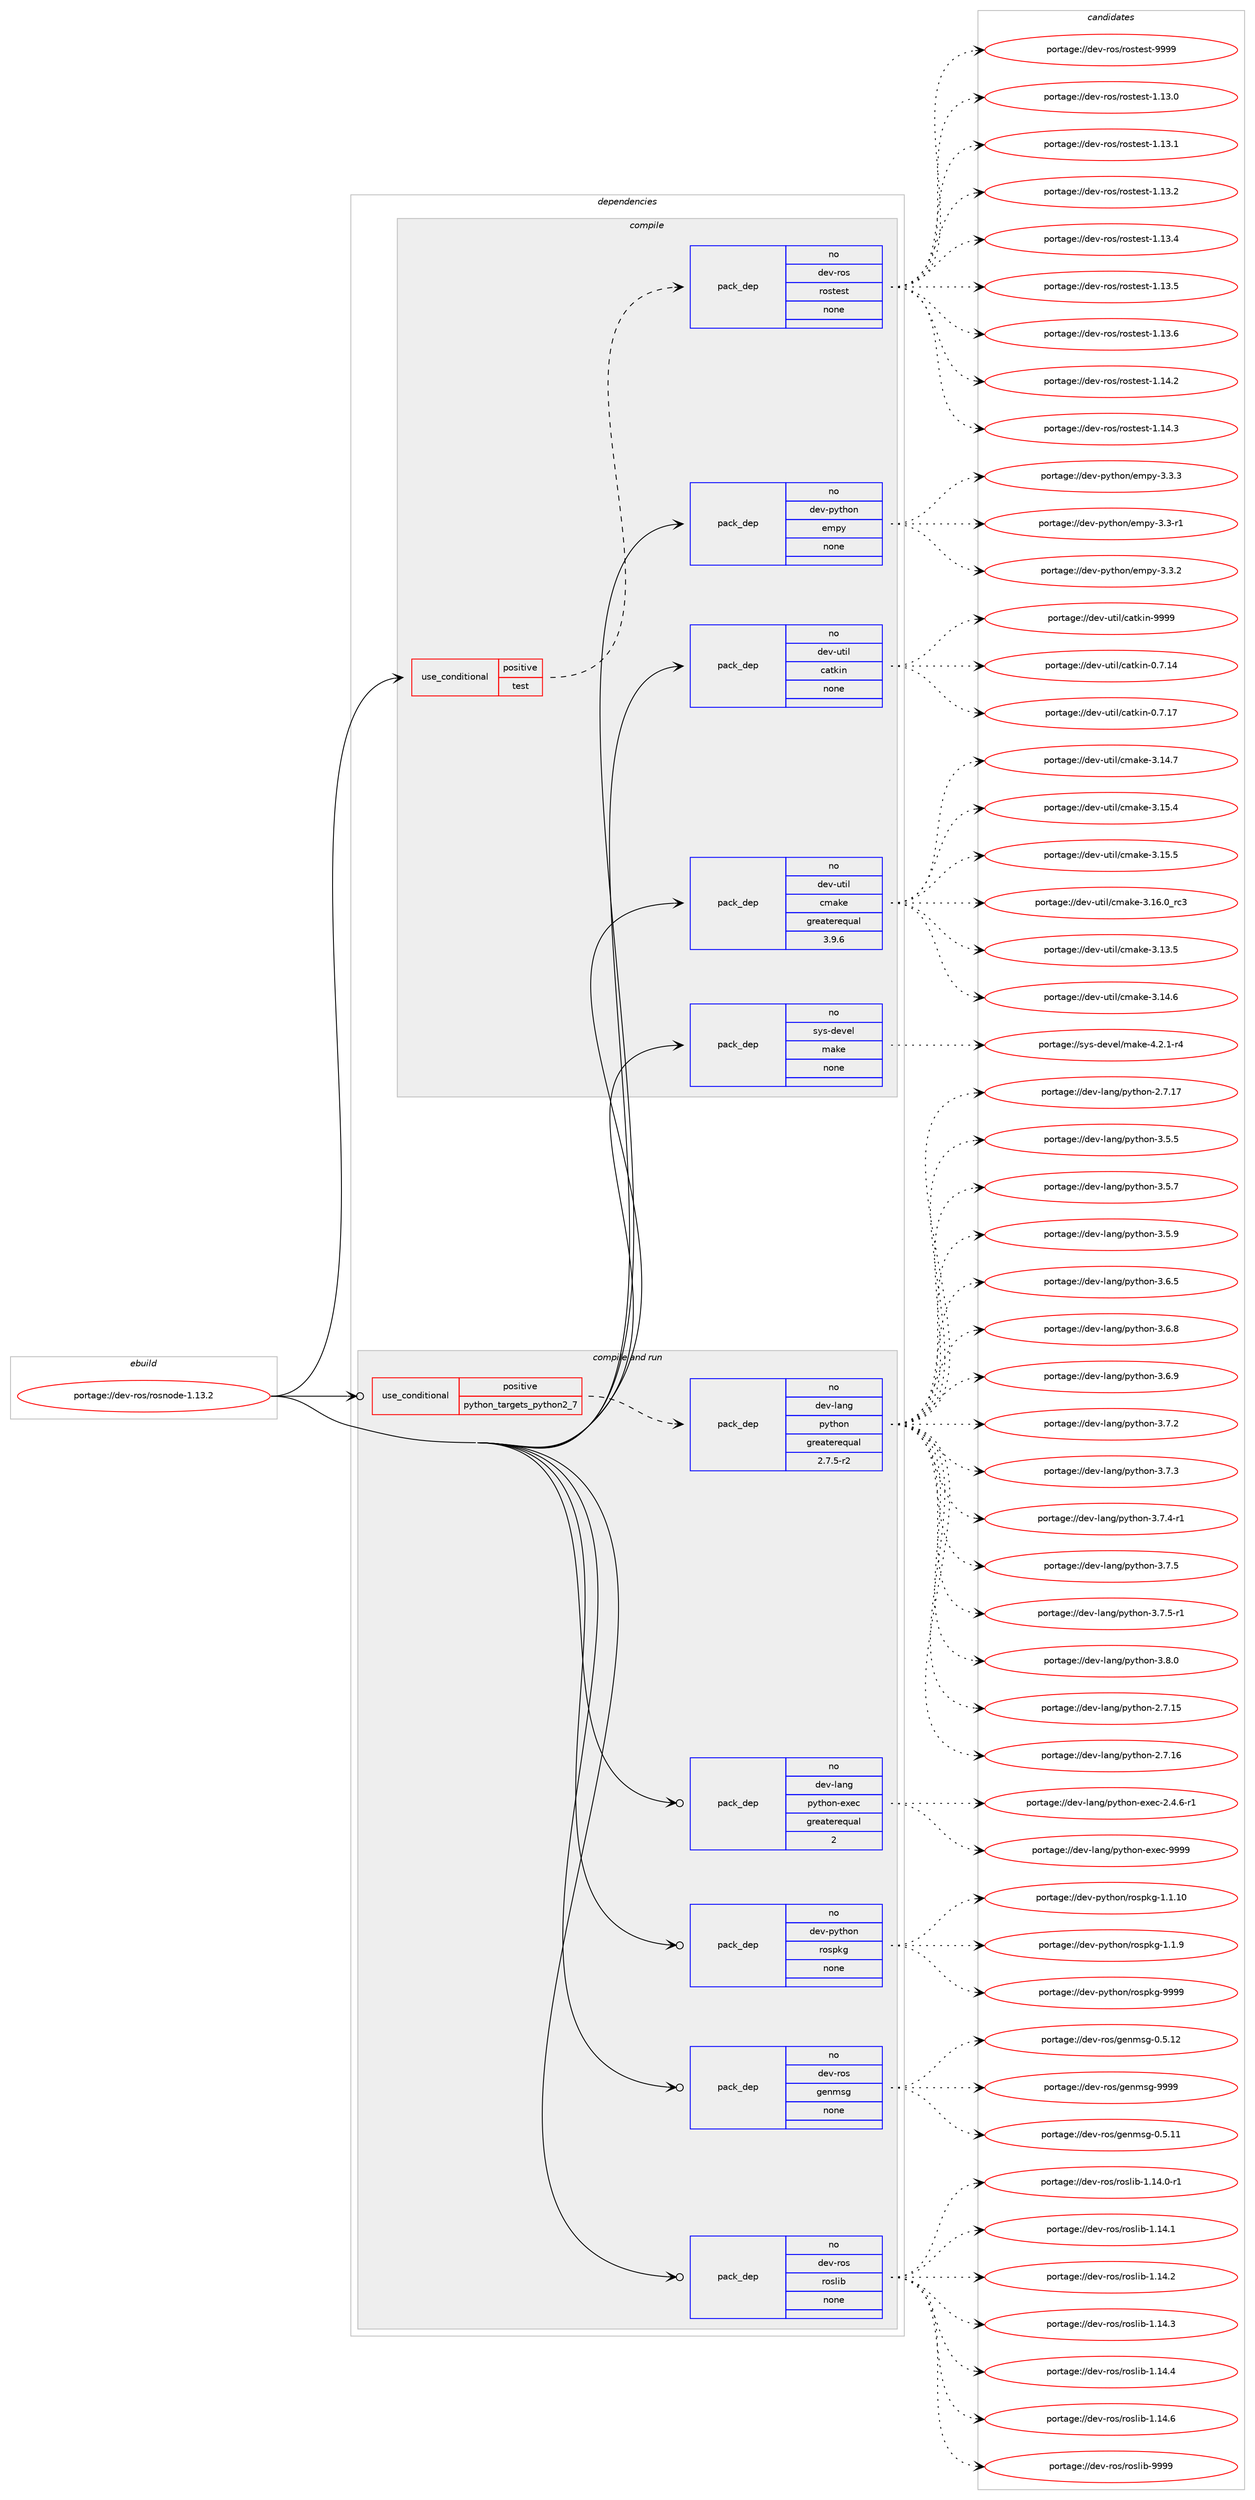 digraph prolog {

# *************
# Graph options
# *************

newrank=true;
concentrate=true;
compound=true;
graph [rankdir=LR,fontname=Helvetica,fontsize=10,ranksep=1.5];#, ranksep=2.5, nodesep=0.2];
edge  [arrowhead=vee];
node  [fontname=Helvetica,fontsize=10];

# **********
# The ebuild
# **********

subgraph cluster_leftcol {
color=gray;
rank=same;
label=<<i>ebuild</i>>;
id [label="portage://dev-ros/rosnode-1.13.2", color=red, width=4, href="../dev-ros/rosnode-1.13.2.svg"];
}

# ****************
# The dependencies
# ****************

subgraph cluster_midcol {
color=gray;
label=<<i>dependencies</i>>;
subgraph cluster_compile {
fillcolor="#eeeeee";
style=filled;
label=<<i>compile</i>>;
subgraph cond44109 {
dependency197374 [label=<<TABLE BORDER="0" CELLBORDER="1" CELLSPACING="0" CELLPADDING="4"><TR><TD ROWSPAN="3" CELLPADDING="10">use_conditional</TD></TR><TR><TD>positive</TD></TR><TR><TD>test</TD></TR></TABLE>>, shape=none, color=red];
subgraph pack149837 {
dependency197375 [label=<<TABLE BORDER="0" CELLBORDER="1" CELLSPACING="0" CELLPADDING="4" WIDTH="220"><TR><TD ROWSPAN="6" CELLPADDING="30">pack_dep</TD></TR><TR><TD WIDTH="110">no</TD></TR><TR><TD>dev-ros</TD></TR><TR><TD>rostest</TD></TR><TR><TD>none</TD></TR><TR><TD></TD></TR></TABLE>>, shape=none, color=blue];
}
dependency197374:e -> dependency197375:w [weight=20,style="dashed",arrowhead="vee"];
}
id:e -> dependency197374:w [weight=20,style="solid",arrowhead="vee"];
subgraph pack149838 {
dependency197376 [label=<<TABLE BORDER="0" CELLBORDER="1" CELLSPACING="0" CELLPADDING="4" WIDTH="220"><TR><TD ROWSPAN="6" CELLPADDING="30">pack_dep</TD></TR><TR><TD WIDTH="110">no</TD></TR><TR><TD>dev-python</TD></TR><TR><TD>empy</TD></TR><TR><TD>none</TD></TR><TR><TD></TD></TR></TABLE>>, shape=none, color=blue];
}
id:e -> dependency197376:w [weight=20,style="solid",arrowhead="vee"];
subgraph pack149839 {
dependency197377 [label=<<TABLE BORDER="0" CELLBORDER="1" CELLSPACING="0" CELLPADDING="4" WIDTH="220"><TR><TD ROWSPAN="6" CELLPADDING="30">pack_dep</TD></TR><TR><TD WIDTH="110">no</TD></TR><TR><TD>dev-util</TD></TR><TR><TD>catkin</TD></TR><TR><TD>none</TD></TR><TR><TD></TD></TR></TABLE>>, shape=none, color=blue];
}
id:e -> dependency197377:w [weight=20,style="solid",arrowhead="vee"];
subgraph pack149840 {
dependency197378 [label=<<TABLE BORDER="0" CELLBORDER="1" CELLSPACING="0" CELLPADDING="4" WIDTH="220"><TR><TD ROWSPAN="6" CELLPADDING="30">pack_dep</TD></TR><TR><TD WIDTH="110">no</TD></TR><TR><TD>dev-util</TD></TR><TR><TD>cmake</TD></TR><TR><TD>greaterequal</TD></TR><TR><TD>3.9.6</TD></TR></TABLE>>, shape=none, color=blue];
}
id:e -> dependency197378:w [weight=20,style="solid",arrowhead="vee"];
subgraph pack149841 {
dependency197379 [label=<<TABLE BORDER="0" CELLBORDER="1" CELLSPACING="0" CELLPADDING="4" WIDTH="220"><TR><TD ROWSPAN="6" CELLPADDING="30">pack_dep</TD></TR><TR><TD WIDTH="110">no</TD></TR><TR><TD>sys-devel</TD></TR><TR><TD>make</TD></TR><TR><TD>none</TD></TR><TR><TD></TD></TR></TABLE>>, shape=none, color=blue];
}
id:e -> dependency197379:w [weight=20,style="solid",arrowhead="vee"];
}
subgraph cluster_compileandrun {
fillcolor="#eeeeee";
style=filled;
label=<<i>compile and run</i>>;
subgraph cond44110 {
dependency197380 [label=<<TABLE BORDER="0" CELLBORDER="1" CELLSPACING="0" CELLPADDING="4"><TR><TD ROWSPAN="3" CELLPADDING="10">use_conditional</TD></TR><TR><TD>positive</TD></TR><TR><TD>python_targets_python2_7</TD></TR></TABLE>>, shape=none, color=red];
subgraph pack149842 {
dependency197381 [label=<<TABLE BORDER="0" CELLBORDER="1" CELLSPACING="0" CELLPADDING="4" WIDTH="220"><TR><TD ROWSPAN="6" CELLPADDING="30">pack_dep</TD></TR><TR><TD WIDTH="110">no</TD></TR><TR><TD>dev-lang</TD></TR><TR><TD>python</TD></TR><TR><TD>greaterequal</TD></TR><TR><TD>2.7.5-r2</TD></TR></TABLE>>, shape=none, color=blue];
}
dependency197380:e -> dependency197381:w [weight=20,style="dashed",arrowhead="vee"];
}
id:e -> dependency197380:w [weight=20,style="solid",arrowhead="odotvee"];
subgraph pack149843 {
dependency197382 [label=<<TABLE BORDER="0" CELLBORDER="1" CELLSPACING="0" CELLPADDING="4" WIDTH="220"><TR><TD ROWSPAN="6" CELLPADDING="30">pack_dep</TD></TR><TR><TD WIDTH="110">no</TD></TR><TR><TD>dev-lang</TD></TR><TR><TD>python-exec</TD></TR><TR><TD>greaterequal</TD></TR><TR><TD>2</TD></TR></TABLE>>, shape=none, color=blue];
}
id:e -> dependency197382:w [weight=20,style="solid",arrowhead="odotvee"];
subgraph pack149844 {
dependency197383 [label=<<TABLE BORDER="0" CELLBORDER="1" CELLSPACING="0" CELLPADDING="4" WIDTH="220"><TR><TD ROWSPAN="6" CELLPADDING="30">pack_dep</TD></TR><TR><TD WIDTH="110">no</TD></TR><TR><TD>dev-python</TD></TR><TR><TD>rospkg</TD></TR><TR><TD>none</TD></TR><TR><TD></TD></TR></TABLE>>, shape=none, color=blue];
}
id:e -> dependency197383:w [weight=20,style="solid",arrowhead="odotvee"];
subgraph pack149845 {
dependency197384 [label=<<TABLE BORDER="0" CELLBORDER="1" CELLSPACING="0" CELLPADDING="4" WIDTH="220"><TR><TD ROWSPAN="6" CELLPADDING="30">pack_dep</TD></TR><TR><TD WIDTH="110">no</TD></TR><TR><TD>dev-ros</TD></TR><TR><TD>genmsg</TD></TR><TR><TD>none</TD></TR><TR><TD></TD></TR></TABLE>>, shape=none, color=blue];
}
id:e -> dependency197384:w [weight=20,style="solid",arrowhead="odotvee"];
subgraph pack149846 {
dependency197385 [label=<<TABLE BORDER="0" CELLBORDER="1" CELLSPACING="0" CELLPADDING="4" WIDTH="220"><TR><TD ROWSPAN="6" CELLPADDING="30">pack_dep</TD></TR><TR><TD WIDTH="110">no</TD></TR><TR><TD>dev-ros</TD></TR><TR><TD>roslib</TD></TR><TR><TD>none</TD></TR><TR><TD></TD></TR></TABLE>>, shape=none, color=blue];
}
id:e -> dependency197385:w [weight=20,style="solid",arrowhead="odotvee"];
}
subgraph cluster_run {
fillcolor="#eeeeee";
style=filled;
label=<<i>run</i>>;
}
}

# **************
# The candidates
# **************

subgraph cluster_choices {
rank=same;
color=gray;
label=<<i>candidates</i>>;

subgraph choice149837 {
color=black;
nodesep=1;
choiceportage100101118451141111154711411111511610111511645494649514648 [label="portage://dev-ros/rostest-1.13.0", color=red, width=4,href="../dev-ros/rostest-1.13.0.svg"];
choiceportage100101118451141111154711411111511610111511645494649514649 [label="portage://dev-ros/rostest-1.13.1", color=red, width=4,href="../dev-ros/rostest-1.13.1.svg"];
choiceportage100101118451141111154711411111511610111511645494649514650 [label="portage://dev-ros/rostest-1.13.2", color=red, width=4,href="../dev-ros/rostest-1.13.2.svg"];
choiceportage100101118451141111154711411111511610111511645494649514652 [label="portage://dev-ros/rostest-1.13.4", color=red, width=4,href="../dev-ros/rostest-1.13.4.svg"];
choiceportage100101118451141111154711411111511610111511645494649514653 [label="portage://dev-ros/rostest-1.13.5", color=red, width=4,href="../dev-ros/rostest-1.13.5.svg"];
choiceportage100101118451141111154711411111511610111511645494649514654 [label="portage://dev-ros/rostest-1.13.6", color=red, width=4,href="../dev-ros/rostest-1.13.6.svg"];
choiceportage100101118451141111154711411111511610111511645494649524650 [label="portage://dev-ros/rostest-1.14.2", color=red, width=4,href="../dev-ros/rostest-1.14.2.svg"];
choiceportage100101118451141111154711411111511610111511645494649524651 [label="portage://dev-ros/rostest-1.14.3", color=red, width=4,href="../dev-ros/rostest-1.14.3.svg"];
choiceportage10010111845114111115471141111151161011151164557575757 [label="portage://dev-ros/rostest-9999", color=red, width=4,href="../dev-ros/rostest-9999.svg"];
dependency197375:e -> choiceportage100101118451141111154711411111511610111511645494649514648:w [style=dotted,weight="100"];
dependency197375:e -> choiceportage100101118451141111154711411111511610111511645494649514649:w [style=dotted,weight="100"];
dependency197375:e -> choiceportage100101118451141111154711411111511610111511645494649514650:w [style=dotted,weight="100"];
dependency197375:e -> choiceportage100101118451141111154711411111511610111511645494649514652:w [style=dotted,weight="100"];
dependency197375:e -> choiceportage100101118451141111154711411111511610111511645494649514653:w [style=dotted,weight="100"];
dependency197375:e -> choiceportage100101118451141111154711411111511610111511645494649514654:w [style=dotted,weight="100"];
dependency197375:e -> choiceportage100101118451141111154711411111511610111511645494649524650:w [style=dotted,weight="100"];
dependency197375:e -> choiceportage100101118451141111154711411111511610111511645494649524651:w [style=dotted,weight="100"];
dependency197375:e -> choiceportage10010111845114111115471141111151161011151164557575757:w [style=dotted,weight="100"];
}
subgraph choice149838 {
color=black;
nodesep=1;
choiceportage1001011184511212111610411111047101109112121455146514511449 [label="portage://dev-python/empy-3.3-r1", color=red, width=4,href="../dev-python/empy-3.3-r1.svg"];
choiceportage1001011184511212111610411111047101109112121455146514650 [label="portage://dev-python/empy-3.3.2", color=red, width=4,href="../dev-python/empy-3.3.2.svg"];
choiceportage1001011184511212111610411111047101109112121455146514651 [label="portage://dev-python/empy-3.3.3", color=red, width=4,href="../dev-python/empy-3.3.3.svg"];
dependency197376:e -> choiceportage1001011184511212111610411111047101109112121455146514511449:w [style=dotted,weight="100"];
dependency197376:e -> choiceportage1001011184511212111610411111047101109112121455146514650:w [style=dotted,weight="100"];
dependency197376:e -> choiceportage1001011184511212111610411111047101109112121455146514651:w [style=dotted,weight="100"];
}
subgraph choice149839 {
color=black;
nodesep=1;
choiceportage1001011184511711610510847999711610710511045484655464952 [label="portage://dev-util/catkin-0.7.14", color=red, width=4,href="../dev-util/catkin-0.7.14.svg"];
choiceportage1001011184511711610510847999711610710511045484655464955 [label="portage://dev-util/catkin-0.7.17", color=red, width=4,href="../dev-util/catkin-0.7.17.svg"];
choiceportage100101118451171161051084799971161071051104557575757 [label="portage://dev-util/catkin-9999", color=red, width=4,href="../dev-util/catkin-9999.svg"];
dependency197377:e -> choiceportage1001011184511711610510847999711610710511045484655464952:w [style=dotted,weight="100"];
dependency197377:e -> choiceportage1001011184511711610510847999711610710511045484655464955:w [style=dotted,weight="100"];
dependency197377:e -> choiceportage100101118451171161051084799971161071051104557575757:w [style=dotted,weight="100"];
}
subgraph choice149840 {
color=black;
nodesep=1;
choiceportage1001011184511711610510847991099710710145514649514653 [label="portage://dev-util/cmake-3.13.5", color=red, width=4,href="../dev-util/cmake-3.13.5.svg"];
choiceportage1001011184511711610510847991099710710145514649524654 [label="portage://dev-util/cmake-3.14.6", color=red, width=4,href="../dev-util/cmake-3.14.6.svg"];
choiceportage1001011184511711610510847991099710710145514649524655 [label="portage://dev-util/cmake-3.14.7", color=red, width=4,href="../dev-util/cmake-3.14.7.svg"];
choiceportage1001011184511711610510847991099710710145514649534652 [label="portage://dev-util/cmake-3.15.4", color=red, width=4,href="../dev-util/cmake-3.15.4.svg"];
choiceportage1001011184511711610510847991099710710145514649534653 [label="portage://dev-util/cmake-3.15.5", color=red, width=4,href="../dev-util/cmake-3.15.5.svg"];
choiceportage1001011184511711610510847991099710710145514649544648951149951 [label="portage://dev-util/cmake-3.16.0_rc3", color=red, width=4,href="../dev-util/cmake-3.16.0_rc3.svg"];
dependency197378:e -> choiceportage1001011184511711610510847991099710710145514649514653:w [style=dotted,weight="100"];
dependency197378:e -> choiceportage1001011184511711610510847991099710710145514649524654:w [style=dotted,weight="100"];
dependency197378:e -> choiceportage1001011184511711610510847991099710710145514649524655:w [style=dotted,weight="100"];
dependency197378:e -> choiceportage1001011184511711610510847991099710710145514649534652:w [style=dotted,weight="100"];
dependency197378:e -> choiceportage1001011184511711610510847991099710710145514649534653:w [style=dotted,weight="100"];
dependency197378:e -> choiceportage1001011184511711610510847991099710710145514649544648951149951:w [style=dotted,weight="100"];
}
subgraph choice149841 {
color=black;
nodesep=1;
choiceportage1151211154510010111810110847109971071014552465046494511452 [label="portage://sys-devel/make-4.2.1-r4", color=red, width=4,href="../sys-devel/make-4.2.1-r4.svg"];
dependency197379:e -> choiceportage1151211154510010111810110847109971071014552465046494511452:w [style=dotted,weight="100"];
}
subgraph choice149842 {
color=black;
nodesep=1;
choiceportage10010111845108971101034711212111610411111045504655464953 [label="portage://dev-lang/python-2.7.15", color=red, width=4,href="../dev-lang/python-2.7.15.svg"];
choiceportage10010111845108971101034711212111610411111045504655464954 [label="portage://dev-lang/python-2.7.16", color=red, width=4,href="../dev-lang/python-2.7.16.svg"];
choiceportage10010111845108971101034711212111610411111045504655464955 [label="portage://dev-lang/python-2.7.17", color=red, width=4,href="../dev-lang/python-2.7.17.svg"];
choiceportage100101118451089711010347112121116104111110455146534653 [label="portage://dev-lang/python-3.5.5", color=red, width=4,href="../dev-lang/python-3.5.5.svg"];
choiceportage100101118451089711010347112121116104111110455146534655 [label="portage://dev-lang/python-3.5.7", color=red, width=4,href="../dev-lang/python-3.5.7.svg"];
choiceportage100101118451089711010347112121116104111110455146534657 [label="portage://dev-lang/python-3.5.9", color=red, width=4,href="../dev-lang/python-3.5.9.svg"];
choiceportage100101118451089711010347112121116104111110455146544653 [label="portage://dev-lang/python-3.6.5", color=red, width=4,href="../dev-lang/python-3.6.5.svg"];
choiceportage100101118451089711010347112121116104111110455146544656 [label="portage://dev-lang/python-3.6.8", color=red, width=4,href="../dev-lang/python-3.6.8.svg"];
choiceportage100101118451089711010347112121116104111110455146544657 [label="portage://dev-lang/python-3.6.9", color=red, width=4,href="../dev-lang/python-3.6.9.svg"];
choiceportage100101118451089711010347112121116104111110455146554650 [label="portage://dev-lang/python-3.7.2", color=red, width=4,href="../dev-lang/python-3.7.2.svg"];
choiceportage100101118451089711010347112121116104111110455146554651 [label="portage://dev-lang/python-3.7.3", color=red, width=4,href="../dev-lang/python-3.7.3.svg"];
choiceportage1001011184510897110103471121211161041111104551465546524511449 [label="portage://dev-lang/python-3.7.4-r1", color=red, width=4,href="../dev-lang/python-3.7.4-r1.svg"];
choiceportage100101118451089711010347112121116104111110455146554653 [label="portage://dev-lang/python-3.7.5", color=red, width=4,href="../dev-lang/python-3.7.5.svg"];
choiceportage1001011184510897110103471121211161041111104551465546534511449 [label="portage://dev-lang/python-3.7.5-r1", color=red, width=4,href="../dev-lang/python-3.7.5-r1.svg"];
choiceportage100101118451089711010347112121116104111110455146564648 [label="portage://dev-lang/python-3.8.0", color=red, width=4,href="../dev-lang/python-3.8.0.svg"];
dependency197381:e -> choiceportage10010111845108971101034711212111610411111045504655464953:w [style=dotted,weight="100"];
dependency197381:e -> choiceportage10010111845108971101034711212111610411111045504655464954:w [style=dotted,weight="100"];
dependency197381:e -> choiceportage10010111845108971101034711212111610411111045504655464955:w [style=dotted,weight="100"];
dependency197381:e -> choiceportage100101118451089711010347112121116104111110455146534653:w [style=dotted,weight="100"];
dependency197381:e -> choiceportage100101118451089711010347112121116104111110455146534655:w [style=dotted,weight="100"];
dependency197381:e -> choiceportage100101118451089711010347112121116104111110455146534657:w [style=dotted,weight="100"];
dependency197381:e -> choiceportage100101118451089711010347112121116104111110455146544653:w [style=dotted,weight="100"];
dependency197381:e -> choiceportage100101118451089711010347112121116104111110455146544656:w [style=dotted,weight="100"];
dependency197381:e -> choiceportage100101118451089711010347112121116104111110455146544657:w [style=dotted,weight="100"];
dependency197381:e -> choiceportage100101118451089711010347112121116104111110455146554650:w [style=dotted,weight="100"];
dependency197381:e -> choiceportage100101118451089711010347112121116104111110455146554651:w [style=dotted,weight="100"];
dependency197381:e -> choiceportage1001011184510897110103471121211161041111104551465546524511449:w [style=dotted,weight="100"];
dependency197381:e -> choiceportage100101118451089711010347112121116104111110455146554653:w [style=dotted,weight="100"];
dependency197381:e -> choiceportage1001011184510897110103471121211161041111104551465546534511449:w [style=dotted,weight="100"];
dependency197381:e -> choiceportage100101118451089711010347112121116104111110455146564648:w [style=dotted,weight="100"];
}
subgraph choice149843 {
color=black;
nodesep=1;
choiceportage10010111845108971101034711212111610411111045101120101994550465246544511449 [label="portage://dev-lang/python-exec-2.4.6-r1", color=red, width=4,href="../dev-lang/python-exec-2.4.6-r1.svg"];
choiceportage10010111845108971101034711212111610411111045101120101994557575757 [label="portage://dev-lang/python-exec-9999", color=red, width=4,href="../dev-lang/python-exec-9999.svg"];
dependency197382:e -> choiceportage10010111845108971101034711212111610411111045101120101994550465246544511449:w [style=dotted,weight="100"];
dependency197382:e -> choiceportage10010111845108971101034711212111610411111045101120101994557575757:w [style=dotted,weight="100"];
}
subgraph choice149844 {
color=black;
nodesep=1;
choiceportage100101118451121211161041111104711411111511210710345494649464948 [label="portage://dev-python/rospkg-1.1.10", color=red, width=4,href="../dev-python/rospkg-1.1.10.svg"];
choiceportage1001011184511212111610411111047114111115112107103454946494657 [label="portage://dev-python/rospkg-1.1.9", color=red, width=4,href="../dev-python/rospkg-1.1.9.svg"];
choiceportage10010111845112121116104111110471141111151121071034557575757 [label="portage://dev-python/rospkg-9999", color=red, width=4,href="../dev-python/rospkg-9999.svg"];
dependency197383:e -> choiceportage100101118451121211161041111104711411111511210710345494649464948:w [style=dotted,weight="100"];
dependency197383:e -> choiceportage1001011184511212111610411111047114111115112107103454946494657:w [style=dotted,weight="100"];
dependency197383:e -> choiceportage10010111845112121116104111110471141111151121071034557575757:w [style=dotted,weight="100"];
}
subgraph choice149845 {
color=black;
nodesep=1;
choiceportage100101118451141111154710310111010911510345484653464949 [label="portage://dev-ros/genmsg-0.5.11", color=red, width=4,href="../dev-ros/genmsg-0.5.11.svg"];
choiceportage100101118451141111154710310111010911510345484653464950 [label="portage://dev-ros/genmsg-0.5.12", color=red, width=4,href="../dev-ros/genmsg-0.5.12.svg"];
choiceportage10010111845114111115471031011101091151034557575757 [label="portage://dev-ros/genmsg-9999", color=red, width=4,href="../dev-ros/genmsg-9999.svg"];
dependency197384:e -> choiceportage100101118451141111154710310111010911510345484653464949:w [style=dotted,weight="100"];
dependency197384:e -> choiceportage100101118451141111154710310111010911510345484653464950:w [style=dotted,weight="100"];
dependency197384:e -> choiceportage10010111845114111115471031011101091151034557575757:w [style=dotted,weight="100"];
}
subgraph choice149846 {
color=black;
nodesep=1;
choiceportage100101118451141111154711411111510810598454946495246484511449 [label="portage://dev-ros/roslib-1.14.0-r1", color=red, width=4,href="../dev-ros/roslib-1.14.0-r1.svg"];
choiceportage10010111845114111115471141111151081059845494649524649 [label="portage://dev-ros/roslib-1.14.1", color=red, width=4,href="../dev-ros/roslib-1.14.1.svg"];
choiceportage10010111845114111115471141111151081059845494649524650 [label="portage://dev-ros/roslib-1.14.2", color=red, width=4,href="../dev-ros/roslib-1.14.2.svg"];
choiceportage10010111845114111115471141111151081059845494649524651 [label="portage://dev-ros/roslib-1.14.3", color=red, width=4,href="../dev-ros/roslib-1.14.3.svg"];
choiceportage10010111845114111115471141111151081059845494649524652 [label="portage://dev-ros/roslib-1.14.4", color=red, width=4,href="../dev-ros/roslib-1.14.4.svg"];
choiceportage10010111845114111115471141111151081059845494649524654 [label="portage://dev-ros/roslib-1.14.6", color=red, width=4,href="../dev-ros/roslib-1.14.6.svg"];
choiceportage1001011184511411111547114111115108105984557575757 [label="portage://dev-ros/roslib-9999", color=red, width=4,href="../dev-ros/roslib-9999.svg"];
dependency197385:e -> choiceportage100101118451141111154711411111510810598454946495246484511449:w [style=dotted,weight="100"];
dependency197385:e -> choiceportage10010111845114111115471141111151081059845494649524649:w [style=dotted,weight="100"];
dependency197385:e -> choiceportage10010111845114111115471141111151081059845494649524650:w [style=dotted,weight="100"];
dependency197385:e -> choiceportage10010111845114111115471141111151081059845494649524651:w [style=dotted,weight="100"];
dependency197385:e -> choiceportage10010111845114111115471141111151081059845494649524652:w [style=dotted,weight="100"];
dependency197385:e -> choiceportage10010111845114111115471141111151081059845494649524654:w [style=dotted,weight="100"];
dependency197385:e -> choiceportage1001011184511411111547114111115108105984557575757:w [style=dotted,weight="100"];
}
}

}
